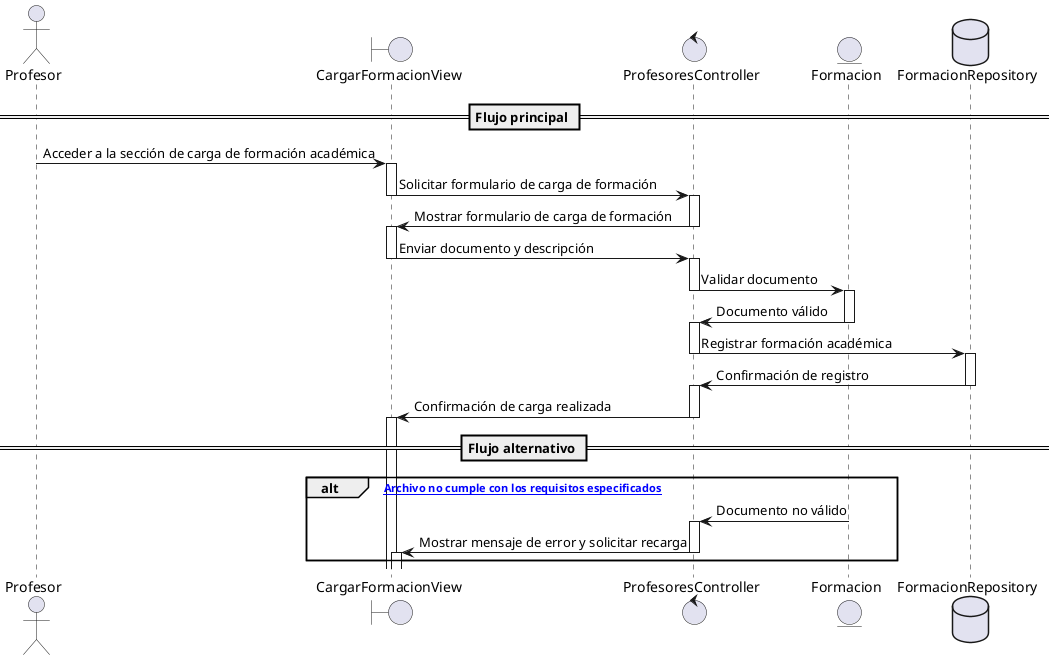 @startuml
actor Profesor
boundary "CargarFormacionView" as View
control "ProfesoresController" as Controller
entity "Formacion" as Formacion
database "FormacionRepository" as Repository

== Flujo principal ==
Profesor -> View --++: Acceder a la sección de carga de formación académica
View -> Controller --++: Solicitar formulario de carga de formación
Controller -> View --++: Mostrar formulario de carga de formación
View -> Controller --++: Enviar documento y descripción
Controller -> Formacion --++: Validar documento
Formacion -> Controller --++: Documento válido
Controller -> Repository --++: Registrar formación académica
Repository -> Controller --++: Confirmación de registro
Controller -> View --++: Confirmación de carga realizada

== Flujo alternativo ==
alt [A Archivo no cumple con los requisitos especificados]
    Formacion -> Controller --++: Documento no válido
    Controller -> View --++: Mostrar mensaje de error y solicitar recarga
end
@enduml
